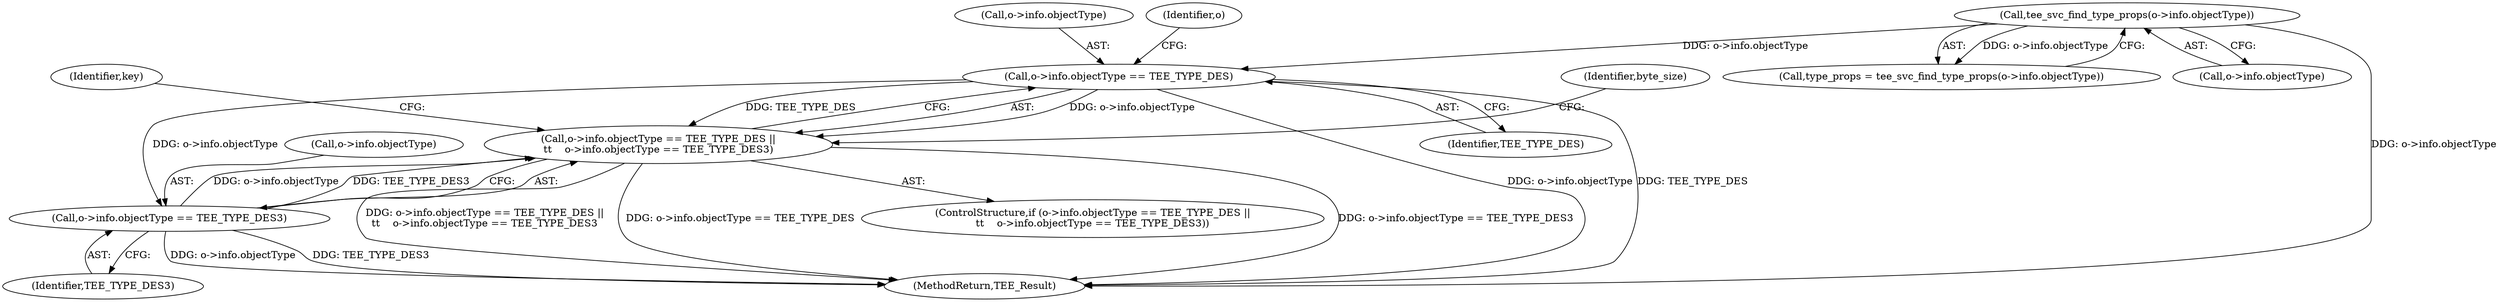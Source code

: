 digraph "0_optee_os_a637243270fc1faae16de059091795c32d86e65e_0@pointer" {
"1000276" [label="(Call,o->info.objectType == TEE_TYPE_DES)"];
"1000176" [label="(Call,tee_svc_find_type_props(o->info.objectType))"];
"1000275" [label="(Call,o->info.objectType == TEE_TYPE_DES ||\n\t\t    o->info.objectType == TEE_TYPE_DES3)"];
"1000283" [label="(Call,o->info.objectType == TEE_TYPE_DES3)"];
"1000436" [label="(MethodReturn,TEE_Result)"];
"1000174" [label="(Call,type_props = tee_svc_find_type_props(o->info.objectType))"];
"1000177" [label="(Call,o->info.objectType)"];
"1000277" [label="(Call,o->info.objectType)"];
"1000289" [label="(Identifier,TEE_TYPE_DES3)"];
"1000301" [label="(Identifier,key)"];
"1000283" [label="(Call,o->info.objectType == TEE_TYPE_DES3)"];
"1000292" [label="(Identifier,byte_size)"];
"1000275" [label="(Call,o->info.objectType == TEE_TYPE_DES ||\n\t\t    o->info.objectType == TEE_TYPE_DES3)"];
"1000176" [label="(Call,tee_svc_find_type_props(o->info.objectType))"];
"1000276" [label="(Call,o->info.objectType == TEE_TYPE_DES)"];
"1000274" [label="(ControlStructure,if (o->info.objectType == TEE_TYPE_DES ||\n\t\t    o->info.objectType == TEE_TYPE_DES3))"];
"1000284" [label="(Call,o->info.objectType)"];
"1000282" [label="(Identifier,TEE_TYPE_DES)"];
"1000286" [label="(Identifier,o)"];
"1000276" -> "1000275"  [label="AST: "];
"1000276" -> "1000282"  [label="CFG: "];
"1000277" -> "1000276"  [label="AST: "];
"1000282" -> "1000276"  [label="AST: "];
"1000286" -> "1000276"  [label="CFG: "];
"1000275" -> "1000276"  [label="CFG: "];
"1000276" -> "1000436"  [label="DDG: TEE_TYPE_DES"];
"1000276" -> "1000436"  [label="DDG: o->info.objectType"];
"1000276" -> "1000275"  [label="DDG: o->info.objectType"];
"1000276" -> "1000275"  [label="DDG: TEE_TYPE_DES"];
"1000176" -> "1000276"  [label="DDG: o->info.objectType"];
"1000276" -> "1000283"  [label="DDG: o->info.objectType"];
"1000176" -> "1000174"  [label="AST: "];
"1000176" -> "1000177"  [label="CFG: "];
"1000177" -> "1000176"  [label="AST: "];
"1000174" -> "1000176"  [label="CFG: "];
"1000176" -> "1000436"  [label="DDG: o->info.objectType"];
"1000176" -> "1000174"  [label="DDG: o->info.objectType"];
"1000275" -> "1000274"  [label="AST: "];
"1000275" -> "1000283"  [label="CFG: "];
"1000283" -> "1000275"  [label="AST: "];
"1000292" -> "1000275"  [label="CFG: "];
"1000301" -> "1000275"  [label="CFG: "];
"1000275" -> "1000436"  [label="DDG: o->info.objectType == TEE_TYPE_DES ||\n\t\t    o->info.objectType == TEE_TYPE_DES3"];
"1000275" -> "1000436"  [label="DDG: o->info.objectType == TEE_TYPE_DES"];
"1000275" -> "1000436"  [label="DDG: o->info.objectType == TEE_TYPE_DES3"];
"1000283" -> "1000275"  [label="DDG: o->info.objectType"];
"1000283" -> "1000275"  [label="DDG: TEE_TYPE_DES3"];
"1000283" -> "1000289"  [label="CFG: "];
"1000284" -> "1000283"  [label="AST: "];
"1000289" -> "1000283"  [label="AST: "];
"1000283" -> "1000436"  [label="DDG: o->info.objectType"];
"1000283" -> "1000436"  [label="DDG: TEE_TYPE_DES3"];
}
